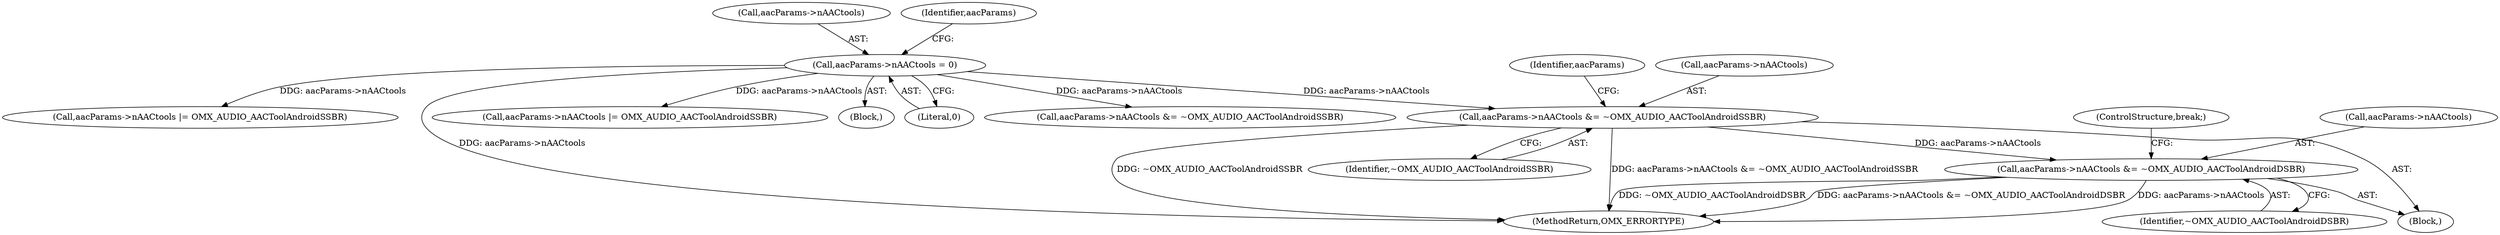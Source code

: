 digraph "0_Android_295c883fe3105b19bcd0f9e07d54c6b589fc5bff_4@pointer" {
"1000284" [label="(Call,aacParams->nAACtools &= ~OMX_AUDIO_AACToolAndroidSSBR)"];
"1000191" [label="(Call,aacParams->nAACtools = 0)"];
"1000289" [label="(Call,aacParams->nAACtools &= ~OMX_AUDIO_AACToolAndroidDSBR)"];
"1000288" [label="(Identifier,~OMX_AUDIO_AACToolAndroidSSBR)"];
"1000291" [label="(Identifier,aacParams)"];
"1000158" [label="(Block,)"];
"1000284" [label="(Call,aacParams->nAACtools &= ~OMX_AUDIO_AACToolAndroidSSBR)"];
"1000195" [label="(Literal,0)"];
"1000289" [label="(Call,aacParams->nAACtools &= ~OMX_AUDIO_AACToolAndroidDSBR)"];
"1000294" [label="(ControlStructure,break;)"];
"1000235" [label="(Block,)"];
"1000192" [label="(Call,aacParams->nAACtools)"];
"1000265" [label="(Call,aacParams->nAACtools &= ~OMX_AUDIO_AACToolAndroidSSBR)"];
"1000382" [label="(MethodReturn,OMX_ERRORTYPE)"];
"1000290" [label="(Call,aacParams->nAACtools)"];
"1000285" [label="(Call,aacParams->nAACtools)"];
"1000198" [label="(Identifier,aacParams)"];
"1000241" [label="(Call,aacParams->nAACtools |= OMX_AUDIO_AACToolAndroidSSBR)"];
"1000293" [label="(Identifier,~OMX_AUDIO_AACToolAndroidDSBR)"];
"1000253" [label="(Call,aacParams->nAACtools |= OMX_AUDIO_AACToolAndroidSSBR)"];
"1000191" [label="(Call,aacParams->nAACtools = 0)"];
"1000284" -> "1000235"  [label="AST: "];
"1000284" -> "1000288"  [label="CFG: "];
"1000285" -> "1000284"  [label="AST: "];
"1000288" -> "1000284"  [label="AST: "];
"1000291" -> "1000284"  [label="CFG: "];
"1000284" -> "1000382"  [label="DDG: aacParams->nAACtools &= ~OMX_AUDIO_AACToolAndroidSSBR"];
"1000284" -> "1000382"  [label="DDG: ~OMX_AUDIO_AACToolAndroidSSBR"];
"1000191" -> "1000284"  [label="DDG: aacParams->nAACtools"];
"1000284" -> "1000289"  [label="DDG: aacParams->nAACtools"];
"1000191" -> "1000158"  [label="AST: "];
"1000191" -> "1000195"  [label="CFG: "];
"1000192" -> "1000191"  [label="AST: "];
"1000195" -> "1000191"  [label="AST: "];
"1000198" -> "1000191"  [label="CFG: "];
"1000191" -> "1000382"  [label="DDG: aacParams->nAACtools"];
"1000191" -> "1000241"  [label="DDG: aacParams->nAACtools"];
"1000191" -> "1000253"  [label="DDG: aacParams->nAACtools"];
"1000191" -> "1000265"  [label="DDG: aacParams->nAACtools"];
"1000289" -> "1000235"  [label="AST: "];
"1000289" -> "1000293"  [label="CFG: "];
"1000290" -> "1000289"  [label="AST: "];
"1000293" -> "1000289"  [label="AST: "];
"1000294" -> "1000289"  [label="CFG: "];
"1000289" -> "1000382"  [label="DDG: aacParams->nAACtools"];
"1000289" -> "1000382"  [label="DDG: ~OMX_AUDIO_AACToolAndroidDSBR"];
"1000289" -> "1000382"  [label="DDG: aacParams->nAACtools &= ~OMX_AUDIO_AACToolAndroidDSBR"];
}
